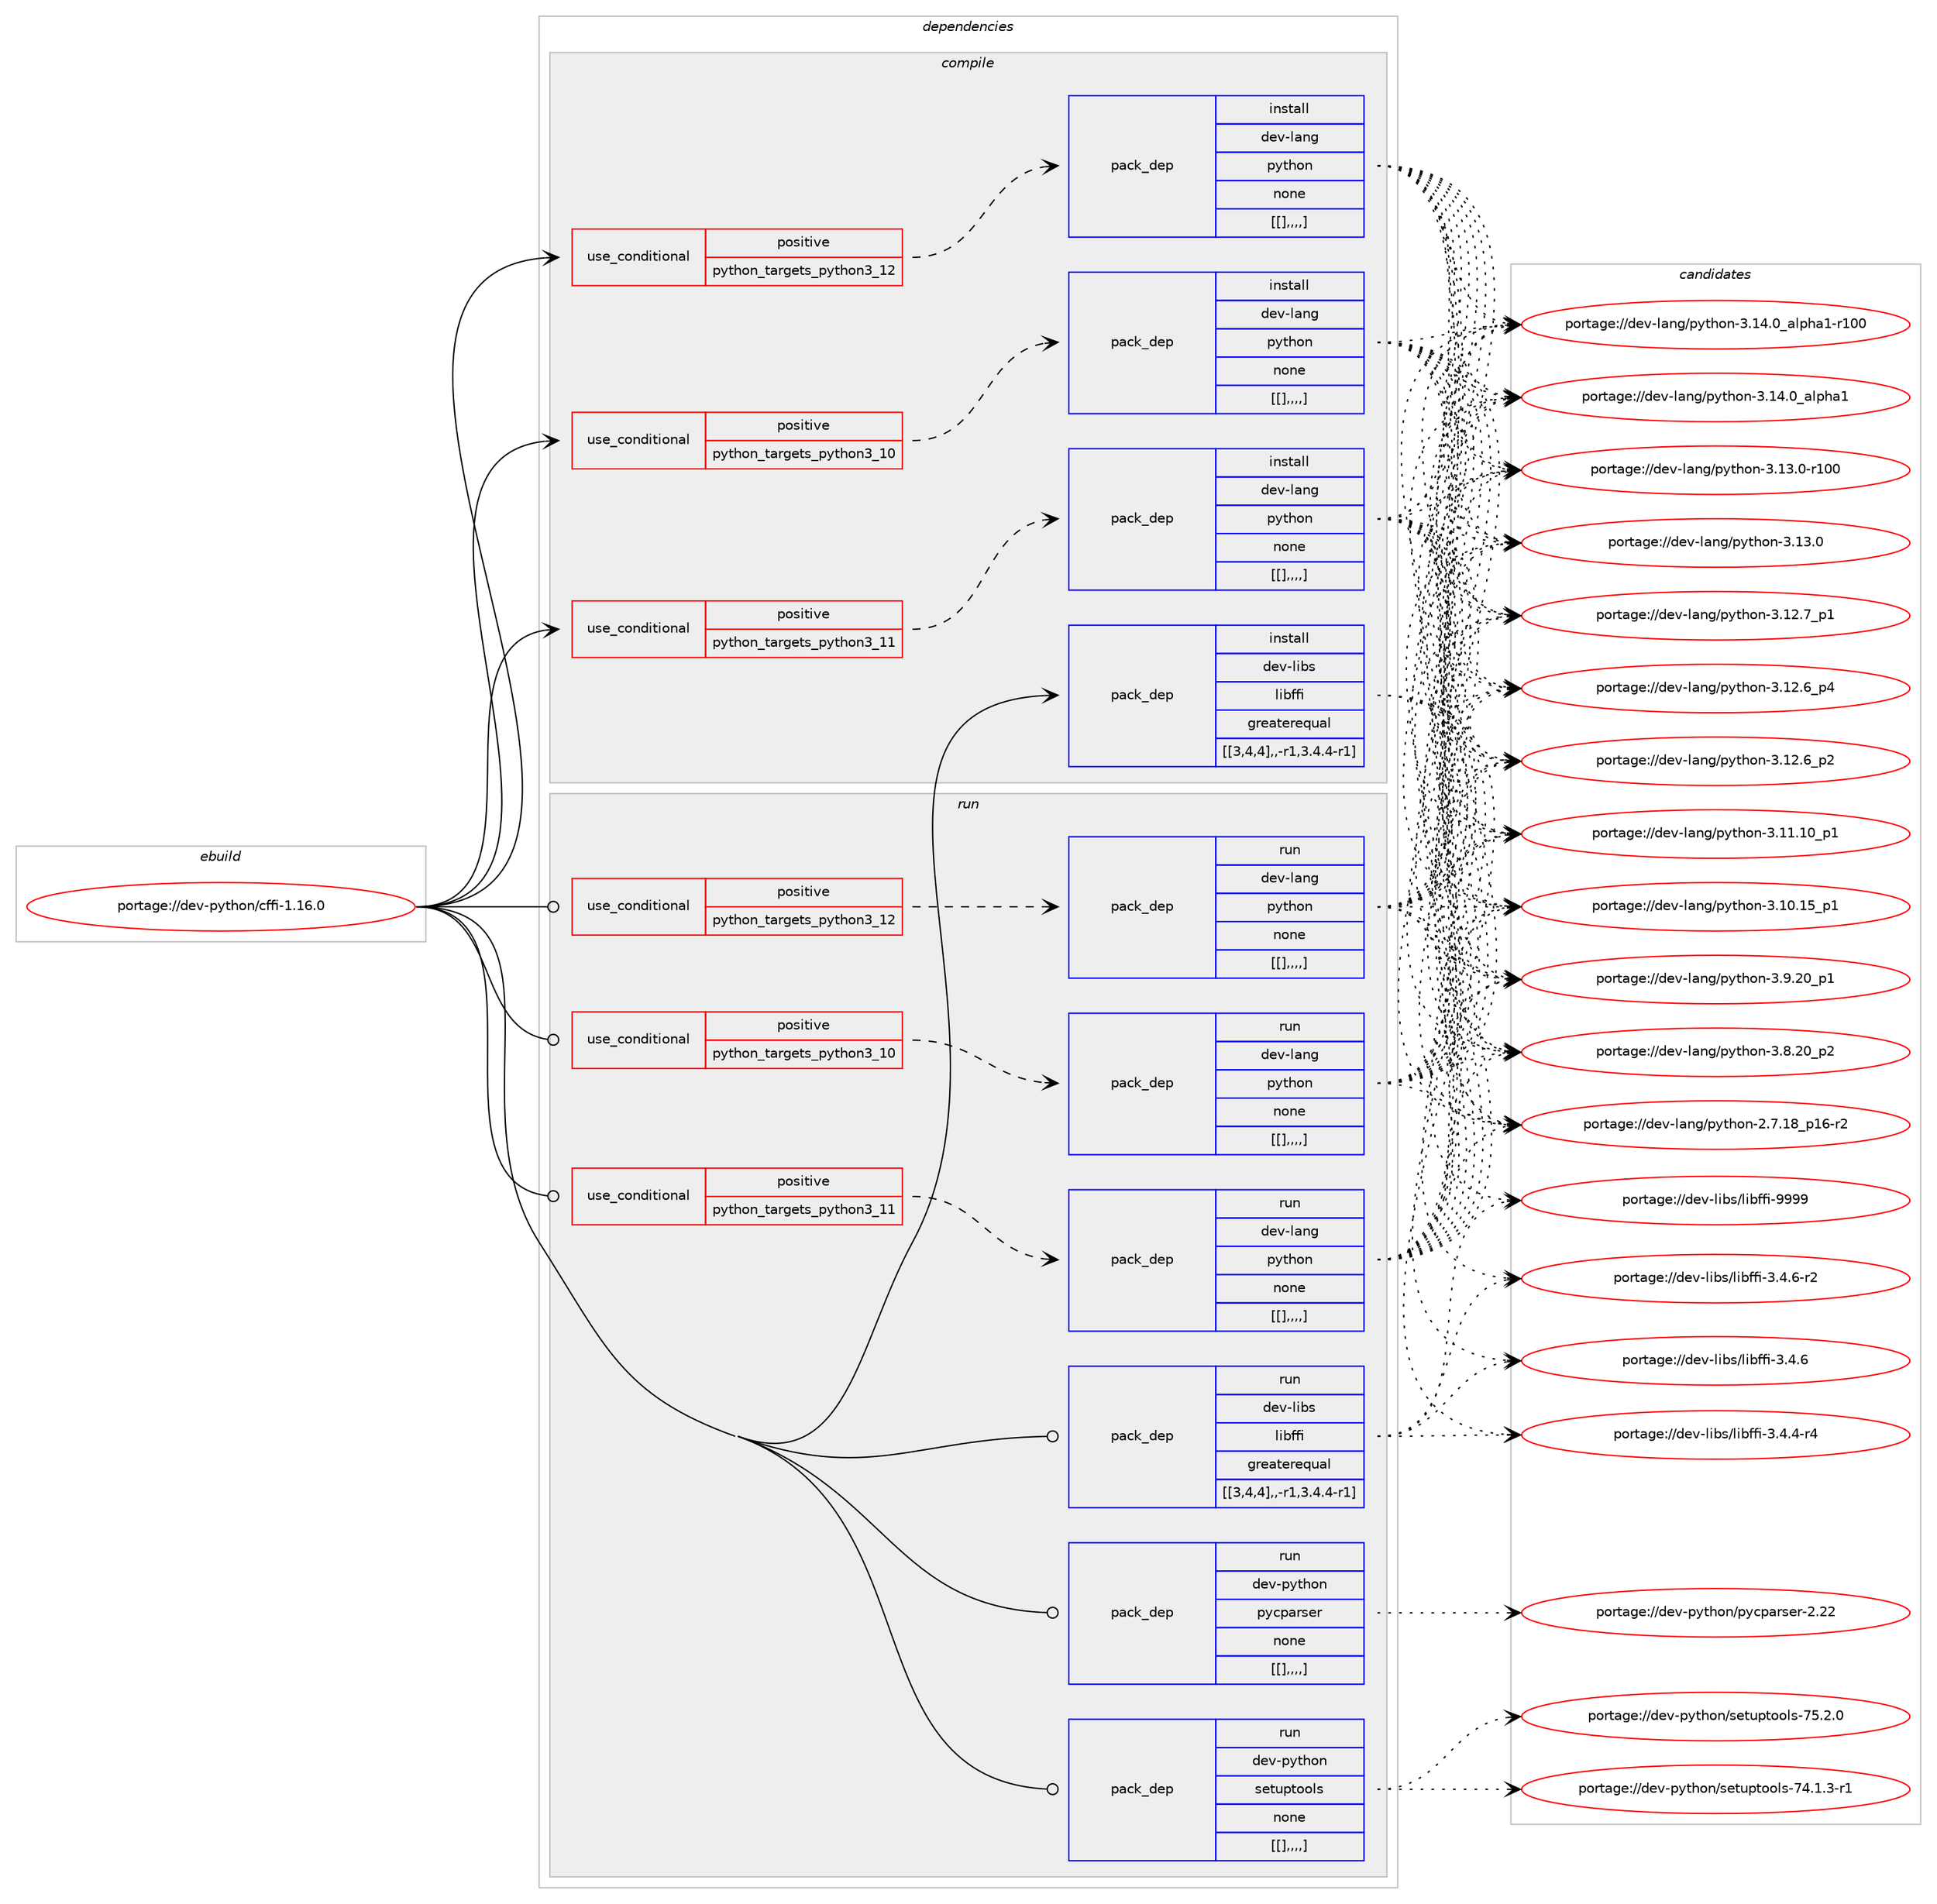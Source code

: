 digraph prolog {

# *************
# Graph options
# *************

newrank=true;
concentrate=true;
compound=true;
graph [rankdir=LR,fontname=Helvetica,fontsize=10,ranksep=1.5];#, ranksep=2.5, nodesep=0.2];
edge  [arrowhead=vee];
node  [fontname=Helvetica,fontsize=10];

# **********
# The ebuild
# **********

subgraph cluster_leftcol {
color=gray;
label=<<i>ebuild</i>>;
id [label="portage://dev-python/cffi-1.16.0", color=red, width=4, href="../dev-python/cffi-1.16.0.svg"];
}

# ****************
# The dependencies
# ****************

subgraph cluster_midcol {
color=gray;
label=<<i>dependencies</i>>;
subgraph cluster_compile {
fillcolor="#eeeeee";
style=filled;
label=<<i>compile</i>>;
subgraph cond33602 {
dependency148646 [label=<<TABLE BORDER="0" CELLBORDER="1" CELLSPACING="0" CELLPADDING="4"><TR><TD ROWSPAN="3" CELLPADDING="10">use_conditional</TD></TR><TR><TD>positive</TD></TR><TR><TD>python_targets_python3_10</TD></TR></TABLE>>, shape=none, color=red];
subgraph pack113732 {
dependency148697 [label=<<TABLE BORDER="0" CELLBORDER="1" CELLSPACING="0" CELLPADDING="4" WIDTH="220"><TR><TD ROWSPAN="6" CELLPADDING="30">pack_dep</TD></TR><TR><TD WIDTH="110">install</TD></TR><TR><TD>dev-lang</TD></TR><TR><TD>python</TD></TR><TR><TD>none</TD></TR><TR><TD>[[],,,,]</TD></TR></TABLE>>, shape=none, color=blue];
}
dependency148646:e -> dependency148697:w [weight=20,style="dashed",arrowhead="vee"];
}
id:e -> dependency148646:w [weight=20,style="solid",arrowhead="vee"];
subgraph cond33662 {
dependency148791 [label=<<TABLE BORDER="0" CELLBORDER="1" CELLSPACING="0" CELLPADDING="4"><TR><TD ROWSPAN="3" CELLPADDING="10">use_conditional</TD></TR><TR><TD>positive</TD></TR><TR><TD>python_targets_python3_11</TD></TR></TABLE>>, shape=none, color=red];
subgraph pack113833 {
dependency148831 [label=<<TABLE BORDER="0" CELLBORDER="1" CELLSPACING="0" CELLPADDING="4" WIDTH="220"><TR><TD ROWSPAN="6" CELLPADDING="30">pack_dep</TD></TR><TR><TD WIDTH="110">install</TD></TR><TR><TD>dev-lang</TD></TR><TR><TD>python</TD></TR><TR><TD>none</TD></TR><TR><TD>[[],,,,]</TD></TR></TABLE>>, shape=none, color=blue];
}
dependency148791:e -> dependency148831:w [weight=20,style="dashed",arrowhead="vee"];
}
id:e -> dependency148791:w [weight=20,style="solid",arrowhead="vee"];
subgraph cond33703 {
dependency148874 [label=<<TABLE BORDER="0" CELLBORDER="1" CELLSPACING="0" CELLPADDING="4"><TR><TD ROWSPAN="3" CELLPADDING="10">use_conditional</TD></TR><TR><TD>positive</TD></TR><TR><TD>python_targets_python3_12</TD></TR></TABLE>>, shape=none, color=red];
subgraph pack113882 {
dependency148942 [label=<<TABLE BORDER="0" CELLBORDER="1" CELLSPACING="0" CELLPADDING="4" WIDTH="220"><TR><TD ROWSPAN="6" CELLPADDING="30">pack_dep</TD></TR><TR><TD WIDTH="110">install</TD></TR><TR><TD>dev-lang</TD></TR><TR><TD>python</TD></TR><TR><TD>none</TD></TR><TR><TD>[[],,,,]</TD></TR></TABLE>>, shape=none, color=blue];
}
dependency148874:e -> dependency148942:w [weight=20,style="dashed",arrowhead="vee"];
}
id:e -> dependency148874:w [weight=20,style="solid",arrowhead="vee"];
subgraph pack113905 {
dependency149032 [label=<<TABLE BORDER="0" CELLBORDER="1" CELLSPACING="0" CELLPADDING="4" WIDTH="220"><TR><TD ROWSPAN="6" CELLPADDING="30">pack_dep</TD></TR><TR><TD WIDTH="110">install</TD></TR><TR><TD>dev-libs</TD></TR><TR><TD>libffi</TD></TR><TR><TD>greaterequal</TD></TR><TR><TD>[[3,4,4],,-r1,3.4.4-r1]</TD></TR></TABLE>>, shape=none, color=blue];
}
id:e -> dependency149032:w [weight=20,style="solid",arrowhead="vee"];
}
subgraph cluster_compileandrun {
fillcolor="#eeeeee";
style=filled;
label=<<i>compile and run</i>>;
}
subgraph cluster_run {
fillcolor="#eeeeee";
style=filled;
label=<<i>run</i>>;
subgraph cond33769 {
dependency149064 [label=<<TABLE BORDER="0" CELLBORDER="1" CELLSPACING="0" CELLPADDING="4"><TR><TD ROWSPAN="3" CELLPADDING="10">use_conditional</TD></TR><TR><TD>positive</TD></TR><TR><TD>python_targets_python3_10</TD></TR></TABLE>>, shape=none, color=red];
subgraph pack113997 {
dependency149098 [label=<<TABLE BORDER="0" CELLBORDER="1" CELLSPACING="0" CELLPADDING="4" WIDTH="220"><TR><TD ROWSPAN="6" CELLPADDING="30">pack_dep</TD></TR><TR><TD WIDTH="110">run</TD></TR><TR><TD>dev-lang</TD></TR><TR><TD>python</TD></TR><TR><TD>none</TD></TR><TR><TD>[[],,,,]</TD></TR></TABLE>>, shape=none, color=blue];
}
dependency149064:e -> dependency149098:w [weight=20,style="dashed",arrowhead="vee"];
}
id:e -> dependency149064:w [weight=20,style="solid",arrowhead="odot"];
subgraph cond33797 {
dependency149105 [label=<<TABLE BORDER="0" CELLBORDER="1" CELLSPACING="0" CELLPADDING="4"><TR><TD ROWSPAN="3" CELLPADDING="10">use_conditional</TD></TR><TR><TD>positive</TD></TR><TR><TD>python_targets_python3_11</TD></TR></TABLE>>, shape=none, color=red];
subgraph pack114003 {
dependency149107 [label=<<TABLE BORDER="0" CELLBORDER="1" CELLSPACING="0" CELLPADDING="4" WIDTH="220"><TR><TD ROWSPAN="6" CELLPADDING="30">pack_dep</TD></TR><TR><TD WIDTH="110">run</TD></TR><TR><TD>dev-lang</TD></TR><TR><TD>python</TD></TR><TR><TD>none</TD></TR><TR><TD>[[],,,,]</TD></TR></TABLE>>, shape=none, color=blue];
}
dependency149105:e -> dependency149107:w [weight=20,style="dashed",arrowhead="vee"];
}
id:e -> dependency149105:w [weight=20,style="solid",arrowhead="odot"];
subgraph cond33799 {
dependency149113 [label=<<TABLE BORDER="0" CELLBORDER="1" CELLSPACING="0" CELLPADDING="4"><TR><TD ROWSPAN="3" CELLPADDING="10">use_conditional</TD></TR><TR><TD>positive</TD></TR><TR><TD>python_targets_python3_12</TD></TR></TABLE>>, shape=none, color=red];
subgraph pack114008 {
dependency149149 [label=<<TABLE BORDER="0" CELLBORDER="1" CELLSPACING="0" CELLPADDING="4" WIDTH="220"><TR><TD ROWSPAN="6" CELLPADDING="30">pack_dep</TD></TR><TR><TD WIDTH="110">run</TD></TR><TR><TD>dev-lang</TD></TR><TR><TD>python</TD></TR><TR><TD>none</TD></TR><TR><TD>[[],,,,]</TD></TR></TABLE>>, shape=none, color=blue];
}
dependency149113:e -> dependency149149:w [weight=20,style="dashed",arrowhead="vee"];
}
id:e -> dependency149113:w [weight=20,style="solid",arrowhead="odot"];
subgraph pack114032 {
dependency149177 [label=<<TABLE BORDER="0" CELLBORDER="1" CELLSPACING="0" CELLPADDING="4" WIDTH="220"><TR><TD ROWSPAN="6" CELLPADDING="30">pack_dep</TD></TR><TR><TD WIDTH="110">run</TD></TR><TR><TD>dev-libs</TD></TR><TR><TD>libffi</TD></TR><TR><TD>greaterequal</TD></TR><TR><TD>[[3,4,4],,-r1,3.4.4-r1]</TD></TR></TABLE>>, shape=none, color=blue];
}
id:e -> dependency149177:w [weight=20,style="solid",arrowhead="odot"];
subgraph pack114048 {
dependency149181 [label=<<TABLE BORDER="0" CELLBORDER="1" CELLSPACING="0" CELLPADDING="4" WIDTH="220"><TR><TD ROWSPAN="6" CELLPADDING="30">pack_dep</TD></TR><TR><TD WIDTH="110">run</TD></TR><TR><TD>dev-python</TD></TR><TR><TD>pycparser</TD></TR><TR><TD>none</TD></TR><TR><TD>[[],,,,]</TD></TR></TABLE>>, shape=none, color=blue];
}
id:e -> dependency149181:w [weight=20,style="solid",arrowhead="odot"];
subgraph pack114086 {
dependency149237 [label=<<TABLE BORDER="0" CELLBORDER="1" CELLSPACING="0" CELLPADDING="4" WIDTH="220"><TR><TD ROWSPAN="6" CELLPADDING="30">pack_dep</TD></TR><TR><TD WIDTH="110">run</TD></TR><TR><TD>dev-python</TD></TR><TR><TD>setuptools</TD></TR><TR><TD>none</TD></TR><TR><TD>[[],,,,]</TD></TR></TABLE>>, shape=none, color=blue];
}
id:e -> dependency149237:w [weight=20,style="solid",arrowhead="odot"];
}
}

# **************
# The candidates
# **************

subgraph cluster_choices {
rank=same;
color=gray;
label=<<i>candidates</i>>;

subgraph choice113823 {
color=black;
nodesep=1;
choice100101118451089711010347112121116104111110455146495246489597108112104974945114494848 [label="portage://dev-lang/python-3.14.0_alpha1-r100", color=red, width=4,href="../dev-lang/python-3.14.0_alpha1-r100.svg"];
choice1001011184510897110103471121211161041111104551464952464895971081121049749 [label="portage://dev-lang/python-3.14.0_alpha1", color=red, width=4,href="../dev-lang/python-3.14.0_alpha1.svg"];
choice1001011184510897110103471121211161041111104551464951464845114494848 [label="portage://dev-lang/python-3.13.0-r100", color=red, width=4,href="../dev-lang/python-3.13.0-r100.svg"];
choice10010111845108971101034711212111610411111045514649514648 [label="portage://dev-lang/python-3.13.0", color=red, width=4,href="../dev-lang/python-3.13.0.svg"];
choice100101118451089711010347112121116104111110455146495046559511249 [label="portage://dev-lang/python-3.12.7_p1", color=red, width=4,href="../dev-lang/python-3.12.7_p1.svg"];
choice100101118451089711010347112121116104111110455146495046549511252 [label="portage://dev-lang/python-3.12.6_p4", color=red, width=4,href="../dev-lang/python-3.12.6_p4.svg"];
choice100101118451089711010347112121116104111110455146495046549511250 [label="portage://dev-lang/python-3.12.6_p2", color=red, width=4,href="../dev-lang/python-3.12.6_p2.svg"];
choice10010111845108971101034711212111610411111045514649494649489511249 [label="portage://dev-lang/python-3.11.10_p1", color=red, width=4,href="../dev-lang/python-3.11.10_p1.svg"];
choice10010111845108971101034711212111610411111045514649484649539511249 [label="portage://dev-lang/python-3.10.15_p1", color=red, width=4,href="../dev-lang/python-3.10.15_p1.svg"];
choice100101118451089711010347112121116104111110455146574650489511249 [label="portage://dev-lang/python-3.9.20_p1", color=red, width=4,href="../dev-lang/python-3.9.20_p1.svg"];
choice100101118451089711010347112121116104111110455146564650489511250 [label="portage://dev-lang/python-3.8.20_p2", color=red, width=4,href="../dev-lang/python-3.8.20_p2.svg"];
choice100101118451089711010347112121116104111110455046554649569511249544511450 [label="portage://dev-lang/python-2.7.18_p16-r2", color=red, width=4,href="../dev-lang/python-2.7.18_p16-r2.svg"];
dependency148697:e -> choice100101118451089711010347112121116104111110455146495246489597108112104974945114494848:w [style=dotted,weight="100"];
dependency148697:e -> choice1001011184510897110103471121211161041111104551464952464895971081121049749:w [style=dotted,weight="100"];
dependency148697:e -> choice1001011184510897110103471121211161041111104551464951464845114494848:w [style=dotted,weight="100"];
dependency148697:e -> choice10010111845108971101034711212111610411111045514649514648:w [style=dotted,weight="100"];
dependency148697:e -> choice100101118451089711010347112121116104111110455146495046559511249:w [style=dotted,weight="100"];
dependency148697:e -> choice100101118451089711010347112121116104111110455146495046549511252:w [style=dotted,weight="100"];
dependency148697:e -> choice100101118451089711010347112121116104111110455146495046549511250:w [style=dotted,weight="100"];
dependency148697:e -> choice10010111845108971101034711212111610411111045514649494649489511249:w [style=dotted,weight="100"];
dependency148697:e -> choice10010111845108971101034711212111610411111045514649484649539511249:w [style=dotted,weight="100"];
dependency148697:e -> choice100101118451089711010347112121116104111110455146574650489511249:w [style=dotted,weight="100"];
dependency148697:e -> choice100101118451089711010347112121116104111110455146564650489511250:w [style=dotted,weight="100"];
dependency148697:e -> choice100101118451089711010347112121116104111110455046554649569511249544511450:w [style=dotted,weight="100"];
}
subgraph choice113834 {
color=black;
nodesep=1;
choice100101118451089711010347112121116104111110455146495246489597108112104974945114494848 [label="portage://dev-lang/python-3.14.0_alpha1-r100", color=red, width=4,href="../dev-lang/python-3.14.0_alpha1-r100.svg"];
choice1001011184510897110103471121211161041111104551464952464895971081121049749 [label="portage://dev-lang/python-3.14.0_alpha1", color=red, width=4,href="../dev-lang/python-3.14.0_alpha1.svg"];
choice1001011184510897110103471121211161041111104551464951464845114494848 [label="portage://dev-lang/python-3.13.0-r100", color=red, width=4,href="../dev-lang/python-3.13.0-r100.svg"];
choice10010111845108971101034711212111610411111045514649514648 [label="portage://dev-lang/python-3.13.0", color=red, width=4,href="../dev-lang/python-3.13.0.svg"];
choice100101118451089711010347112121116104111110455146495046559511249 [label="portage://dev-lang/python-3.12.7_p1", color=red, width=4,href="../dev-lang/python-3.12.7_p1.svg"];
choice100101118451089711010347112121116104111110455146495046549511252 [label="portage://dev-lang/python-3.12.6_p4", color=red, width=4,href="../dev-lang/python-3.12.6_p4.svg"];
choice100101118451089711010347112121116104111110455146495046549511250 [label="portage://dev-lang/python-3.12.6_p2", color=red, width=4,href="../dev-lang/python-3.12.6_p2.svg"];
choice10010111845108971101034711212111610411111045514649494649489511249 [label="portage://dev-lang/python-3.11.10_p1", color=red, width=4,href="../dev-lang/python-3.11.10_p1.svg"];
choice10010111845108971101034711212111610411111045514649484649539511249 [label="portage://dev-lang/python-3.10.15_p1", color=red, width=4,href="../dev-lang/python-3.10.15_p1.svg"];
choice100101118451089711010347112121116104111110455146574650489511249 [label="portage://dev-lang/python-3.9.20_p1", color=red, width=4,href="../dev-lang/python-3.9.20_p1.svg"];
choice100101118451089711010347112121116104111110455146564650489511250 [label="portage://dev-lang/python-3.8.20_p2", color=red, width=4,href="../dev-lang/python-3.8.20_p2.svg"];
choice100101118451089711010347112121116104111110455046554649569511249544511450 [label="portage://dev-lang/python-2.7.18_p16-r2", color=red, width=4,href="../dev-lang/python-2.7.18_p16-r2.svg"];
dependency148831:e -> choice100101118451089711010347112121116104111110455146495246489597108112104974945114494848:w [style=dotted,weight="100"];
dependency148831:e -> choice1001011184510897110103471121211161041111104551464952464895971081121049749:w [style=dotted,weight="100"];
dependency148831:e -> choice1001011184510897110103471121211161041111104551464951464845114494848:w [style=dotted,weight="100"];
dependency148831:e -> choice10010111845108971101034711212111610411111045514649514648:w [style=dotted,weight="100"];
dependency148831:e -> choice100101118451089711010347112121116104111110455146495046559511249:w [style=dotted,weight="100"];
dependency148831:e -> choice100101118451089711010347112121116104111110455146495046549511252:w [style=dotted,weight="100"];
dependency148831:e -> choice100101118451089711010347112121116104111110455146495046549511250:w [style=dotted,weight="100"];
dependency148831:e -> choice10010111845108971101034711212111610411111045514649494649489511249:w [style=dotted,weight="100"];
dependency148831:e -> choice10010111845108971101034711212111610411111045514649484649539511249:w [style=dotted,weight="100"];
dependency148831:e -> choice100101118451089711010347112121116104111110455146574650489511249:w [style=dotted,weight="100"];
dependency148831:e -> choice100101118451089711010347112121116104111110455146564650489511250:w [style=dotted,weight="100"];
dependency148831:e -> choice100101118451089711010347112121116104111110455046554649569511249544511450:w [style=dotted,weight="100"];
}
subgraph choice113843 {
color=black;
nodesep=1;
choice100101118451089711010347112121116104111110455146495246489597108112104974945114494848 [label="portage://dev-lang/python-3.14.0_alpha1-r100", color=red, width=4,href="../dev-lang/python-3.14.0_alpha1-r100.svg"];
choice1001011184510897110103471121211161041111104551464952464895971081121049749 [label="portage://dev-lang/python-3.14.0_alpha1", color=red, width=4,href="../dev-lang/python-3.14.0_alpha1.svg"];
choice1001011184510897110103471121211161041111104551464951464845114494848 [label="portage://dev-lang/python-3.13.0-r100", color=red, width=4,href="../dev-lang/python-3.13.0-r100.svg"];
choice10010111845108971101034711212111610411111045514649514648 [label="portage://dev-lang/python-3.13.0", color=red, width=4,href="../dev-lang/python-3.13.0.svg"];
choice100101118451089711010347112121116104111110455146495046559511249 [label="portage://dev-lang/python-3.12.7_p1", color=red, width=4,href="../dev-lang/python-3.12.7_p1.svg"];
choice100101118451089711010347112121116104111110455146495046549511252 [label="portage://dev-lang/python-3.12.6_p4", color=red, width=4,href="../dev-lang/python-3.12.6_p4.svg"];
choice100101118451089711010347112121116104111110455146495046549511250 [label="portage://dev-lang/python-3.12.6_p2", color=red, width=4,href="../dev-lang/python-3.12.6_p2.svg"];
choice10010111845108971101034711212111610411111045514649494649489511249 [label="portage://dev-lang/python-3.11.10_p1", color=red, width=4,href="../dev-lang/python-3.11.10_p1.svg"];
choice10010111845108971101034711212111610411111045514649484649539511249 [label="portage://dev-lang/python-3.10.15_p1", color=red, width=4,href="../dev-lang/python-3.10.15_p1.svg"];
choice100101118451089711010347112121116104111110455146574650489511249 [label="portage://dev-lang/python-3.9.20_p1", color=red, width=4,href="../dev-lang/python-3.9.20_p1.svg"];
choice100101118451089711010347112121116104111110455146564650489511250 [label="portage://dev-lang/python-3.8.20_p2", color=red, width=4,href="../dev-lang/python-3.8.20_p2.svg"];
choice100101118451089711010347112121116104111110455046554649569511249544511450 [label="portage://dev-lang/python-2.7.18_p16-r2", color=red, width=4,href="../dev-lang/python-2.7.18_p16-r2.svg"];
dependency148942:e -> choice100101118451089711010347112121116104111110455146495246489597108112104974945114494848:w [style=dotted,weight="100"];
dependency148942:e -> choice1001011184510897110103471121211161041111104551464952464895971081121049749:w [style=dotted,weight="100"];
dependency148942:e -> choice1001011184510897110103471121211161041111104551464951464845114494848:w [style=dotted,weight="100"];
dependency148942:e -> choice10010111845108971101034711212111610411111045514649514648:w [style=dotted,weight="100"];
dependency148942:e -> choice100101118451089711010347112121116104111110455146495046559511249:w [style=dotted,weight="100"];
dependency148942:e -> choice100101118451089711010347112121116104111110455146495046549511252:w [style=dotted,weight="100"];
dependency148942:e -> choice100101118451089711010347112121116104111110455146495046549511250:w [style=dotted,weight="100"];
dependency148942:e -> choice10010111845108971101034711212111610411111045514649494649489511249:w [style=dotted,weight="100"];
dependency148942:e -> choice10010111845108971101034711212111610411111045514649484649539511249:w [style=dotted,weight="100"];
dependency148942:e -> choice100101118451089711010347112121116104111110455146574650489511249:w [style=dotted,weight="100"];
dependency148942:e -> choice100101118451089711010347112121116104111110455146564650489511250:w [style=dotted,weight="100"];
dependency148942:e -> choice100101118451089711010347112121116104111110455046554649569511249544511450:w [style=dotted,weight="100"];
}
subgraph choice113853 {
color=black;
nodesep=1;
choice100101118451081059811547108105981021021054557575757 [label="portage://dev-libs/libffi-9999", color=red, width=4,href="../dev-libs/libffi-9999.svg"];
choice100101118451081059811547108105981021021054551465246544511450 [label="portage://dev-libs/libffi-3.4.6-r2", color=red, width=4,href="../dev-libs/libffi-3.4.6-r2.svg"];
choice10010111845108105981154710810598102102105455146524654 [label="portage://dev-libs/libffi-3.4.6", color=red, width=4,href="../dev-libs/libffi-3.4.6.svg"];
choice100101118451081059811547108105981021021054551465246524511452 [label="portage://dev-libs/libffi-3.4.4-r4", color=red, width=4,href="../dev-libs/libffi-3.4.4-r4.svg"];
dependency149032:e -> choice100101118451081059811547108105981021021054557575757:w [style=dotted,weight="100"];
dependency149032:e -> choice100101118451081059811547108105981021021054551465246544511450:w [style=dotted,weight="100"];
dependency149032:e -> choice10010111845108105981154710810598102102105455146524654:w [style=dotted,weight="100"];
dependency149032:e -> choice100101118451081059811547108105981021021054551465246524511452:w [style=dotted,weight="100"];
}
subgraph choice113857 {
color=black;
nodesep=1;
choice100101118451089711010347112121116104111110455146495246489597108112104974945114494848 [label="portage://dev-lang/python-3.14.0_alpha1-r100", color=red, width=4,href="../dev-lang/python-3.14.0_alpha1-r100.svg"];
choice1001011184510897110103471121211161041111104551464952464895971081121049749 [label="portage://dev-lang/python-3.14.0_alpha1", color=red, width=4,href="../dev-lang/python-3.14.0_alpha1.svg"];
choice1001011184510897110103471121211161041111104551464951464845114494848 [label="portage://dev-lang/python-3.13.0-r100", color=red, width=4,href="../dev-lang/python-3.13.0-r100.svg"];
choice10010111845108971101034711212111610411111045514649514648 [label="portage://dev-lang/python-3.13.0", color=red, width=4,href="../dev-lang/python-3.13.0.svg"];
choice100101118451089711010347112121116104111110455146495046559511249 [label="portage://dev-lang/python-3.12.7_p1", color=red, width=4,href="../dev-lang/python-3.12.7_p1.svg"];
choice100101118451089711010347112121116104111110455146495046549511252 [label="portage://dev-lang/python-3.12.6_p4", color=red, width=4,href="../dev-lang/python-3.12.6_p4.svg"];
choice100101118451089711010347112121116104111110455146495046549511250 [label="portage://dev-lang/python-3.12.6_p2", color=red, width=4,href="../dev-lang/python-3.12.6_p2.svg"];
choice10010111845108971101034711212111610411111045514649494649489511249 [label="portage://dev-lang/python-3.11.10_p1", color=red, width=4,href="../dev-lang/python-3.11.10_p1.svg"];
choice10010111845108971101034711212111610411111045514649484649539511249 [label="portage://dev-lang/python-3.10.15_p1", color=red, width=4,href="../dev-lang/python-3.10.15_p1.svg"];
choice100101118451089711010347112121116104111110455146574650489511249 [label="portage://dev-lang/python-3.9.20_p1", color=red, width=4,href="../dev-lang/python-3.9.20_p1.svg"];
choice100101118451089711010347112121116104111110455146564650489511250 [label="portage://dev-lang/python-3.8.20_p2", color=red, width=4,href="../dev-lang/python-3.8.20_p2.svg"];
choice100101118451089711010347112121116104111110455046554649569511249544511450 [label="portage://dev-lang/python-2.7.18_p16-r2", color=red, width=4,href="../dev-lang/python-2.7.18_p16-r2.svg"];
dependency149098:e -> choice100101118451089711010347112121116104111110455146495246489597108112104974945114494848:w [style=dotted,weight="100"];
dependency149098:e -> choice1001011184510897110103471121211161041111104551464952464895971081121049749:w [style=dotted,weight="100"];
dependency149098:e -> choice1001011184510897110103471121211161041111104551464951464845114494848:w [style=dotted,weight="100"];
dependency149098:e -> choice10010111845108971101034711212111610411111045514649514648:w [style=dotted,weight="100"];
dependency149098:e -> choice100101118451089711010347112121116104111110455146495046559511249:w [style=dotted,weight="100"];
dependency149098:e -> choice100101118451089711010347112121116104111110455146495046549511252:w [style=dotted,weight="100"];
dependency149098:e -> choice100101118451089711010347112121116104111110455146495046549511250:w [style=dotted,weight="100"];
dependency149098:e -> choice10010111845108971101034711212111610411111045514649494649489511249:w [style=dotted,weight="100"];
dependency149098:e -> choice10010111845108971101034711212111610411111045514649484649539511249:w [style=dotted,weight="100"];
dependency149098:e -> choice100101118451089711010347112121116104111110455146574650489511249:w [style=dotted,weight="100"];
dependency149098:e -> choice100101118451089711010347112121116104111110455146564650489511250:w [style=dotted,weight="100"];
dependency149098:e -> choice100101118451089711010347112121116104111110455046554649569511249544511450:w [style=dotted,weight="100"];
}
subgraph choice113878 {
color=black;
nodesep=1;
choice100101118451089711010347112121116104111110455146495246489597108112104974945114494848 [label="portage://dev-lang/python-3.14.0_alpha1-r100", color=red, width=4,href="../dev-lang/python-3.14.0_alpha1-r100.svg"];
choice1001011184510897110103471121211161041111104551464952464895971081121049749 [label="portage://dev-lang/python-3.14.0_alpha1", color=red, width=4,href="../dev-lang/python-3.14.0_alpha1.svg"];
choice1001011184510897110103471121211161041111104551464951464845114494848 [label="portage://dev-lang/python-3.13.0-r100", color=red, width=4,href="../dev-lang/python-3.13.0-r100.svg"];
choice10010111845108971101034711212111610411111045514649514648 [label="portage://dev-lang/python-3.13.0", color=red, width=4,href="../dev-lang/python-3.13.0.svg"];
choice100101118451089711010347112121116104111110455146495046559511249 [label="portage://dev-lang/python-3.12.7_p1", color=red, width=4,href="../dev-lang/python-3.12.7_p1.svg"];
choice100101118451089711010347112121116104111110455146495046549511252 [label="portage://dev-lang/python-3.12.6_p4", color=red, width=4,href="../dev-lang/python-3.12.6_p4.svg"];
choice100101118451089711010347112121116104111110455146495046549511250 [label="portage://dev-lang/python-3.12.6_p2", color=red, width=4,href="../dev-lang/python-3.12.6_p2.svg"];
choice10010111845108971101034711212111610411111045514649494649489511249 [label="portage://dev-lang/python-3.11.10_p1", color=red, width=4,href="../dev-lang/python-3.11.10_p1.svg"];
choice10010111845108971101034711212111610411111045514649484649539511249 [label="portage://dev-lang/python-3.10.15_p1", color=red, width=4,href="../dev-lang/python-3.10.15_p1.svg"];
choice100101118451089711010347112121116104111110455146574650489511249 [label="portage://dev-lang/python-3.9.20_p1", color=red, width=4,href="../dev-lang/python-3.9.20_p1.svg"];
choice100101118451089711010347112121116104111110455146564650489511250 [label="portage://dev-lang/python-3.8.20_p2", color=red, width=4,href="../dev-lang/python-3.8.20_p2.svg"];
choice100101118451089711010347112121116104111110455046554649569511249544511450 [label="portage://dev-lang/python-2.7.18_p16-r2", color=red, width=4,href="../dev-lang/python-2.7.18_p16-r2.svg"];
dependency149107:e -> choice100101118451089711010347112121116104111110455146495246489597108112104974945114494848:w [style=dotted,weight="100"];
dependency149107:e -> choice1001011184510897110103471121211161041111104551464952464895971081121049749:w [style=dotted,weight="100"];
dependency149107:e -> choice1001011184510897110103471121211161041111104551464951464845114494848:w [style=dotted,weight="100"];
dependency149107:e -> choice10010111845108971101034711212111610411111045514649514648:w [style=dotted,weight="100"];
dependency149107:e -> choice100101118451089711010347112121116104111110455146495046559511249:w [style=dotted,weight="100"];
dependency149107:e -> choice100101118451089711010347112121116104111110455146495046549511252:w [style=dotted,weight="100"];
dependency149107:e -> choice100101118451089711010347112121116104111110455146495046549511250:w [style=dotted,weight="100"];
dependency149107:e -> choice10010111845108971101034711212111610411111045514649494649489511249:w [style=dotted,weight="100"];
dependency149107:e -> choice10010111845108971101034711212111610411111045514649484649539511249:w [style=dotted,weight="100"];
dependency149107:e -> choice100101118451089711010347112121116104111110455146574650489511249:w [style=dotted,weight="100"];
dependency149107:e -> choice100101118451089711010347112121116104111110455146564650489511250:w [style=dotted,weight="100"];
dependency149107:e -> choice100101118451089711010347112121116104111110455046554649569511249544511450:w [style=dotted,weight="100"];
}
subgraph choice113906 {
color=black;
nodesep=1;
choice100101118451089711010347112121116104111110455146495246489597108112104974945114494848 [label="portage://dev-lang/python-3.14.0_alpha1-r100", color=red, width=4,href="../dev-lang/python-3.14.0_alpha1-r100.svg"];
choice1001011184510897110103471121211161041111104551464952464895971081121049749 [label="portage://dev-lang/python-3.14.0_alpha1", color=red, width=4,href="../dev-lang/python-3.14.0_alpha1.svg"];
choice1001011184510897110103471121211161041111104551464951464845114494848 [label="portage://dev-lang/python-3.13.0-r100", color=red, width=4,href="../dev-lang/python-3.13.0-r100.svg"];
choice10010111845108971101034711212111610411111045514649514648 [label="portage://dev-lang/python-3.13.0", color=red, width=4,href="../dev-lang/python-3.13.0.svg"];
choice100101118451089711010347112121116104111110455146495046559511249 [label="portage://dev-lang/python-3.12.7_p1", color=red, width=4,href="../dev-lang/python-3.12.7_p1.svg"];
choice100101118451089711010347112121116104111110455146495046549511252 [label="portage://dev-lang/python-3.12.6_p4", color=red, width=4,href="../dev-lang/python-3.12.6_p4.svg"];
choice100101118451089711010347112121116104111110455146495046549511250 [label="portage://dev-lang/python-3.12.6_p2", color=red, width=4,href="../dev-lang/python-3.12.6_p2.svg"];
choice10010111845108971101034711212111610411111045514649494649489511249 [label="portage://dev-lang/python-3.11.10_p1", color=red, width=4,href="../dev-lang/python-3.11.10_p1.svg"];
choice10010111845108971101034711212111610411111045514649484649539511249 [label="portage://dev-lang/python-3.10.15_p1", color=red, width=4,href="../dev-lang/python-3.10.15_p1.svg"];
choice100101118451089711010347112121116104111110455146574650489511249 [label="portage://dev-lang/python-3.9.20_p1", color=red, width=4,href="../dev-lang/python-3.9.20_p1.svg"];
choice100101118451089711010347112121116104111110455146564650489511250 [label="portage://dev-lang/python-3.8.20_p2", color=red, width=4,href="../dev-lang/python-3.8.20_p2.svg"];
choice100101118451089711010347112121116104111110455046554649569511249544511450 [label="portage://dev-lang/python-2.7.18_p16-r2", color=red, width=4,href="../dev-lang/python-2.7.18_p16-r2.svg"];
dependency149149:e -> choice100101118451089711010347112121116104111110455146495246489597108112104974945114494848:w [style=dotted,weight="100"];
dependency149149:e -> choice1001011184510897110103471121211161041111104551464952464895971081121049749:w [style=dotted,weight="100"];
dependency149149:e -> choice1001011184510897110103471121211161041111104551464951464845114494848:w [style=dotted,weight="100"];
dependency149149:e -> choice10010111845108971101034711212111610411111045514649514648:w [style=dotted,weight="100"];
dependency149149:e -> choice100101118451089711010347112121116104111110455146495046559511249:w [style=dotted,weight="100"];
dependency149149:e -> choice100101118451089711010347112121116104111110455146495046549511252:w [style=dotted,weight="100"];
dependency149149:e -> choice100101118451089711010347112121116104111110455146495046549511250:w [style=dotted,weight="100"];
dependency149149:e -> choice10010111845108971101034711212111610411111045514649494649489511249:w [style=dotted,weight="100"];
dependency149149:e -> choice10010111845108971101034711212111610411111045514649484649539511249:w [style=dotted,weight="100"];
dependency149149:e -> choice100101118451089711010347112121116104111110455146574650489511249:w [style=dotted,weight="100"];
dependency149149:e -> choice100101118451089711010347112121116104111110455146564650489511250:w [style=dotted,weight="100"];
dependency149149:e -> choice100101118451089711010347112121116104111110455046554649569511249544511450:w [style=dotted,weight="100"];
}
subgraph choice113913 {
color=black;
nodesep=1;
choice100101118451081059811547108105981021021054557575757 [label="portage://dev-libs/libffi-9999", color=red, width=4,href="../dev-libs/libffi-9999.svg"];
choice100101118451081059811547108105981021021054551465246544511450 [label="portage://dev-libs/libffi-3.4.6-r2", color=red, width=4,href="../dev-libs/libffi-3.4.6-r2.svg"];
choice10010111845108105981154710810598102102105455146524654 [label="portage://dev-libs/libffi-3.4.6", color=red, width=4,href="../dev-libs/libffi-3.4.6.svg"];
choice100101118451081059811547108105981021021054551465246524511452 [label="portage://dev-libs/libffi-3.4.4-r4", color=red, width=4,href="../dev-libs/libffi-3.4.4-r4.svg"];
dependency149177:e -> choice100101118451081059811547108105981021021054557575757:w [style=dotted,weight="100"];
dependency149177:e -> choice100101118451081059811547108105981021021054551465246544511450:w [style=dotted,weight="100"];
dependency149177:e -> choice10010111845108105981154710810598102102105455146524654:w [style=dotted,weight="100"];
dependency149177:e -> choice100101118451081059811547108105981021021054551465246524511452:w [style=dotted,weight="100"];
}
subgraph choice113920 {
color=black;
nodesep=1;
choice100101118451121211161041111104711212199112971141151011144550465050 [label="portage://dev-python/pycparser-2.22", color=red, width=4,href="../dev-python/pycparser-2.22.svg"];
dependency149181:e -> choice100101118451121211161041111104711212199112971141151011144550465050:w [style=dotted,weight="100"];
}
subgraph choice113930 {
color=black;
nodesep=1;
choice100101118451121211161041111104711510111611711211611111110811545555346504648 [label="portage://dev-python/setuptools-75.2.0", color=red, width=4,href="../dev-python/setuptools-75.2.0.svg"];
choice1001011184511212111610411111047115101116117112116111111108115455552464946514511449 [label="portage://dev-python/setuptools-74.1.3-r1", color=red, width=4,href="../dev-python/setuptools-74.1.3-r1.svg"];
dependency149237:e -> choice100101118451121211161041111104711510111611711211611111110811545555346504648:w [style=dotted,weight="100"];
dependency149237:e -> choice1001011184511212111610411111047115101116117112116111111108115455552464946514511449:w [style=dotted,weight="100"];
}
}

}
